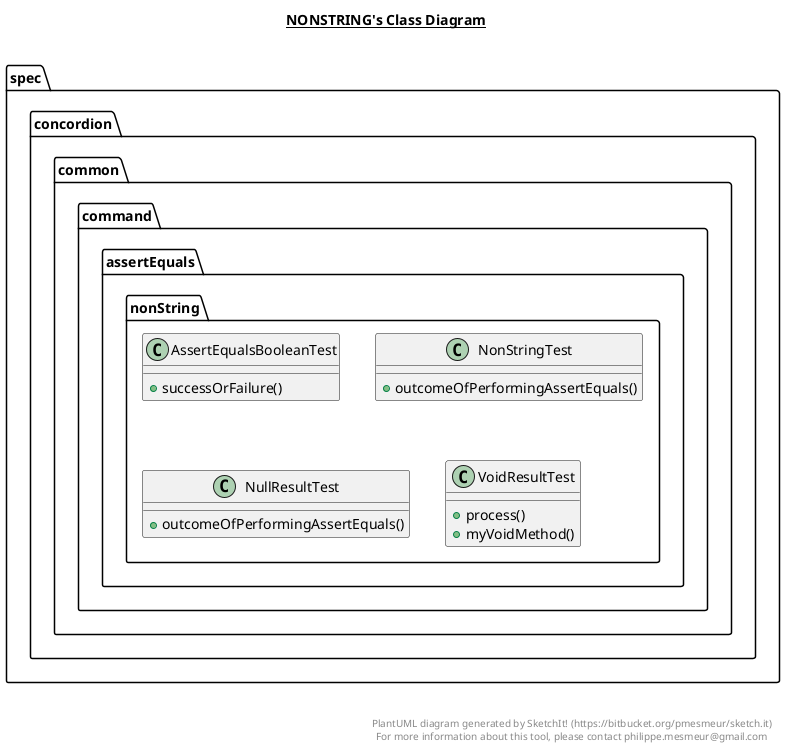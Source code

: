 @startuml

title __NONSTRING's Class Diagram__\n

  package spec.concordion {
    package spec.concordion.common.command {
      package spec.concordion.common.command.assertEquals {
        package spec.concordion.common.command.assertEquals.nonString {
          class AssertEqualsBooleanTest {
              + successOrFailure()
          }
        }
      }
    }
  }
  

  package spec.concordion {
    package spec.concordion.common.command {
      package spec.concordion.common.command.assertEquals {
        package spec.concordion.common.command.assertEquals.nonString {
          class NonStringTest {
              + outcomeOfPerformingAssertEquals()
          }
        }
      }
    }
  }
  

  package spec.concordion {
    package spec.concordion.common.command {
      package spec.concordion.common.command.assertEquals {
        package spec.concordion.common.command.assertEquals.nonString {
          class NullResultTest {
              + outcomeOfPerformingAssertEquals()
          }
        }
      }
    }
  }
  

  package spec.concordion {
    package spec.concordion.common.command {
      package spec.concordion.common.command.assertEquals {
        package spec.concordion.common.command.assertEquals.nonString {
          class VoidResultTest {
              + process()
              + myVoidMethod()
          }
        }
      }
    }
  }
  



right footer


PlantUML diagram generated by SketchIt! (https://bitbucket.org/pmesmeur/sketch.it)
For more information about this tool, please contact philippe.mesmeur@gmail.com
endfooter

@enduml
